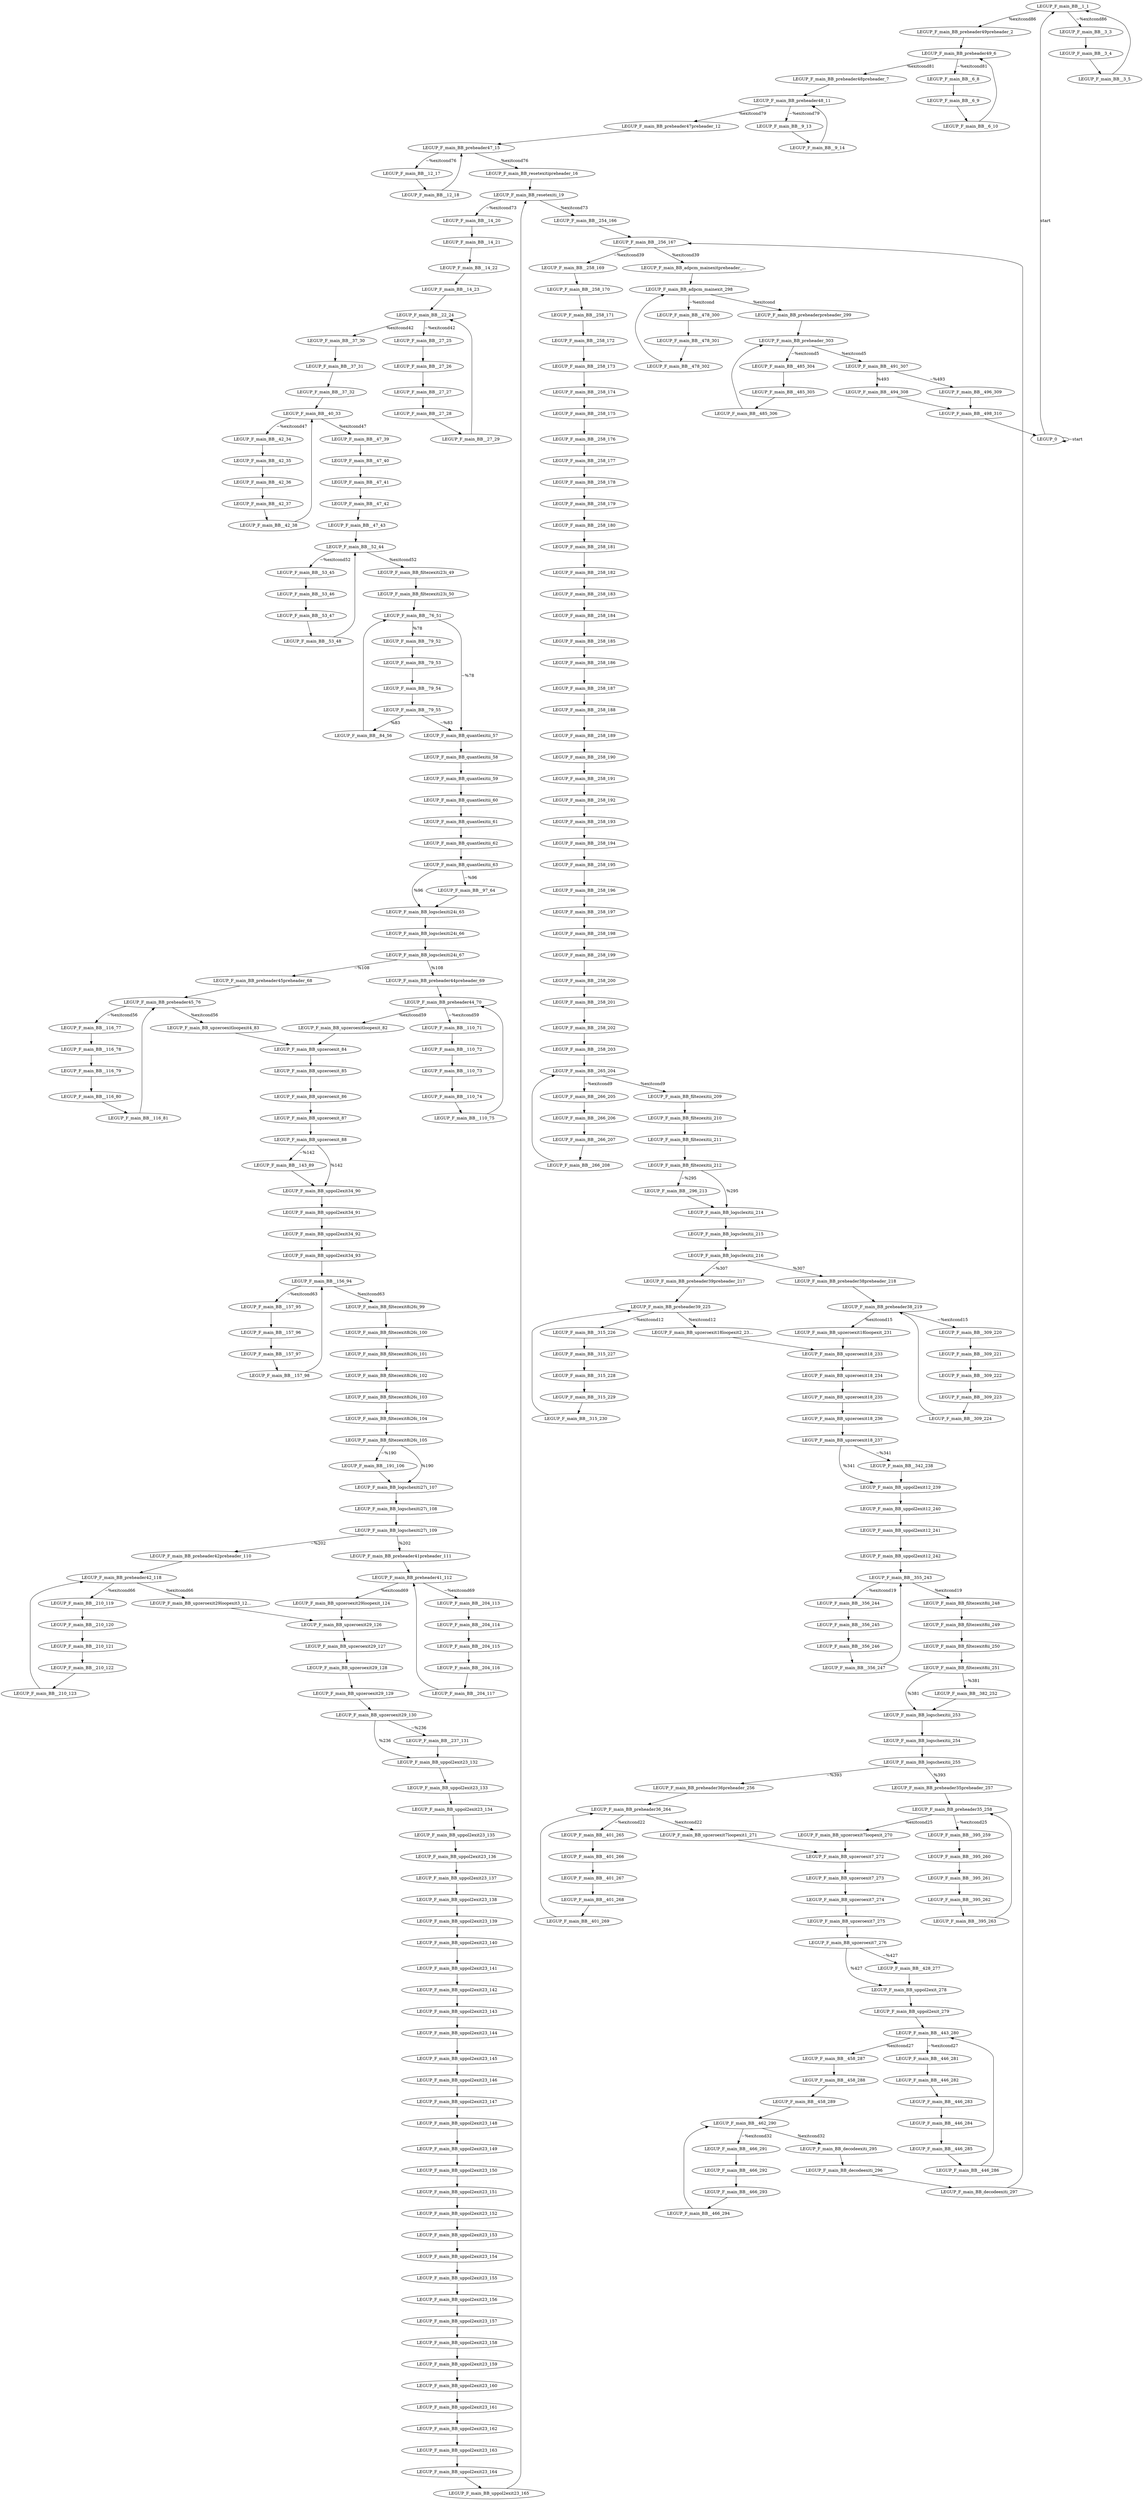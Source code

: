 digraph {
Node0x55e621560830[label="LEGUP_F_main_BB__1_1"];
Node0x55e62161dba0[label="LEGUP_0"];
Node0x55e62161dba0 -> Node0x55e621560830[label="start"];
Node0x55e62161dba0 -> Node0x55e62161dba0[label="~start"];
Node0x55e621560740[label="LEGUP_F_main_BB_preheader49preheader_2"];
Node0x55e621560830 -> Node0x55e621560740[label="%exitcond86"];
Node0x55e62158dad0[label="LEGUP_F_main_BB__3_3"];
Node0x55e621560830 -> Node0x55e62158dad0[label="~%exitcond86"];
Node0x55e621547ae0[label="LEGUP_F_main_BB_preheader49_6"];
Node0x55e621560740 -> Node0x55e621547ae0;
Node0x55e621509700[label="LEGUP_F_main_BB__3_4"];
Node0x55e62158dad0 -> Node0x55e621509700;
Node0x55e6215097f0[label="LEGUP_F_main_BB__3_5"];
Node0x55e621509700 -> Node0x55e6215097f0;
Node0x55e6215097f0 -> Node0x55e621560830;
Node0x55e62153c510[label="LEGUP_F_main_BB_preheader48preheader_7"];
Node0x55e621547ae0 -> Node0x55e62153c510[label="%exitcond81"];
Node0x55e621560a20[label="LEGUP_F_main_BB__6_8"];
Node0x55e621547ae0 -> Node0x55e621560a20[label="~%exitcond81"];
Node0x55e62150cd10[label="LEGUP_F_main_BB_preheader48_11"];
Node0x55e62153c510 -> Node0x55e62150cd10;
Node0x55e621509a40[label="LEGUP_F_main_BB__6_9"];
Node0x55e621560a20 -> Node0x55e621509a40;
Node0x55e621509b30[label="LEGUP_F_main_BB__6_10"];
Node0x55e621509a40 -> Node0x55e621509b30;
Node0x55e621509b30 -> Node0x55e621547ae0;
Node0x55e6215792a0[label="LEGUP_F_main_BB_preheader47preheader_12"];
Node0x55e62150cd10 -> Node0x55e6215792a0[label="%exitcond79"];
Node0x55e6213ebf80[label="LEGUP_F_main_BB__9_13"];
Node0x55e62150cd10 -> Node0x55e6213ebf80[label="~%exitcond79"];
Node0x55e621585010[label="LEGUP_F_main_BB_preheader47_15"];
Node0x55e6215792a0 -> Node0x55e621585010;
Node0x55e621509e20[label="LEGUP_F_main_BB__9_14"];
Node0x55e6213ebf80 -> Node0x55e621509e20;
Node0x55e621509e20 -> Node0x55e62150cd10;
Node0x55e621508670[label="LEGUP_F_main_BB_resetexitipreheader_16"];
Node0x55e621585010 -> Node0x55e621508670[label="%exitcond76"];
Node0x55e6215087e0[label="LEGUP_F_main_BB__12_17"];
Node0x55e621585010 -> Node0x55e6215087e0[label="~%exitcond76"];
Node0x55e621508950[label="LEGUP_F_main_BB_resetexiti_19"];
Node0x55e621508670 -> Node0x55e621508950;
Node0x55e62150a050[label="LEGUP_F_main_BB__12_18"];
Node0x55e6215087e0 -> Node0x55e62150a050;
Node0x55e62150a050 -> Node0x55e621585010;
Node0x55e62153abd0[label="LEGUP_F_main_BB__254_166"];
Node0x55e621508950 -> Node0x55e62153abd0[label="%exitcond73"];
Node0x55e621542e70[label="LEGUP_F_main_BB__14_20"];
Node0x55e621508950 -> Node0x55e621542e70[label="~%exitcond73"];
Node0x55e621579bc0[label="LEGUP_F_main_BB__14_21"];
Node0x55e621542e70 -> Node0x55e621579bc0;
Node0x55e621579cb0[label="LEGUP_F_main_BB__14_22"];
Node0x55e621579bc0 -> Node0x55e621579cb0;
Node0x55e621579da0[label="LEGUP_F_main_BB__14_23"];
Node0x55e621579cb0 -> Node0x55e621579da0;
Node0x55e621542fa0[label="LEGUP_F_main_BB__22_24"];
Node0x55e621579da0 -> Node0x55e621542fa0;
Node0x55e621566a40[label="LEGUP_F_main_BB__37_30"];
Node0x55e621542fa0 -> Node0x55e621566a40[label="%exitcond42"];
Node0x55e621543110[label="LEGUP_F_main_BB__27_25"];
Node0x55e621542fa0 -> Node0x55e621543110[label="~%exitcond42"];
Node0x55e62157a1d0[label="LEGUP_F_main_BB__27_26"];
Node0x55e621543110 -> Node0x55e62157a1d0;
Node0x55e62157a2c0[label="LEGUP_F_main_BB__27_27"];
Node0x55e62157a1d0 -> Node0x55e62157a2c0;
Node0x55e62157a3b0[label="LEGUP_F_main_BB__27_28"];
Node0x55e62157a2c0 -> Node0x55e62157a3b0;
Node0x55e62157a4a0[label="LEGUP_F_main_BB__27_29"];
Node0x55e62157a3b0 -> Node0x55e62157a4a0;
Node0x55e62157a4a0 -> Node0x55e621542fa0;
Node0x55e62157abf0[label="LEGUP_F_main_BB__37_31"];
Node0x55e621566a40 -> Node0x55e62157abf0;
Node0x55e62157ace0[label="LEGUP_F_main_BB__37_32"];
Node0x55e62157abf0 -> Node0x55e62157ace0;
Node0x55e621566bb0[label="LEGUP_F_main_BB__40_33"];
Node0x55e62157ace0 -> Node0x55e621566bb0;
Node0x55e6215256e0[label="LEGUP_F_main_BB__47_39"];
Node0x55e621566bb0 -> Node0x55e6215256e0[label="%exitcond47"];
Node0x55e621566d20[label="LEGUP_F_main_BB__42_34"];
Node0x55e621566bb0 -> Node0x55e621566d20[label="~%exitcond47"];
Node0x55e62157ae90[label="LEGUP_F_main_BB__42_35"];
Node0x55e621566d20 -> Node0x55e62157ae90;
Node0x55e62157af80[label="LEGUP_F_main_BB__42_36"];
Node0x55e62157ae90 -> Node0x55e62157af80;
Node0x55e62157b070[label="LEGUP_F_main_BB__42_37"];
Node0x55e62157af80 -> Node0x55e62157b070;
Node0x55e62157b160[label="LEGUP_F_main_BB__42_38"];
Node0x55e62157b070 -> Node0x55e62157b160;
Node0x55e62157b160 -> Node0x55e621566bb0;
Node0x55e62157b370[label="LEGUP_F_main_BB__47_40"];
Node0x55e6215256e0 -> Node0x55e62157b370;
Node0x55e62150a220[label="LEGUP_F_main_BB__47_41"];
Node0x55e62157b370 -> Node0x55e62150a220;
Node0x55e62150a310[label="LEGUP_F_main_BB__47_42"];
Node0x55e62150a220 -> Node0x55e62150a310;
Node0x55e62150a400[label="LEGUP_F_main_BB__47_43"];
Node0x55e62150a310 -> Node0x55e62150a400;
Node0x55e621525850[label="LEGUP_F_main_BB__52_44"];
Node0x55e62150a400 -> Node0x55e621525850;
Node0x55e621525b30[label="LEGUP_F_main_BB_filtezexiti23i_49"];
Node0x55e621525850 -> Node0x55e621525b30[label="%exitcond52"];
Node0x55e6215259c0[label="LEGUP_F_main_BB__53_45"];
Node0x55e621525850 -> Node0x55e6215259c0[label="~%exitcond52"];
Node0x55e62150a690[label="LEGUP_F_main_BB__53_46"];
Node0x55e6215259c0 -> Node0x55e62150a690;
Node0x55e62150a780[label="LEGUP_F_main_BB__53_47"];
Node0x55e62150a690 -> Node0x55e62150a780;
Node0x55e62150a870[label="LEGUP_F_main_BB__53_48"];
Node0x55e62150a780 -> Node0x55e62150a870;
Node0x55e62150a870 -> Node0x55e621525850;
Node0x55e62150aa80[label="LEGUP_F_main_BB_filtezexiti23i_50"];
Node0x55e621525b30 -> Node0x55e62150aa80;
Node0x55e621525ca0[label="LEGUP_F_main_BB__76_51"];
Node0x55e62150aa80 -> Node0x55e621525ca0;
Node0x55e62153c8d0[label="LEGUP_F_main_BB__79_52"];
Node0x55e621525ca0 -> Node0x55e62153c8d0[label="%78"];
Node0x55e62153cbb0[label="LEGUP_F_main_BB_quantlexitii_57"];
Node0x55e621525ca0 -> Node0x55e62153cbb0[label="~%78"];
Node0x55e62150ae70[label="LEGUP_F_main_BB__79_53"];
Node0x55e62153c8d0 -> Node0x55e62150ae70;
Node0x55e62150af60[label="LEGUP_F_main_BB__79_54"];
Node0x55e62150ae70 -> Node0x55e62150af60;
Node0x55e62150b050[label="LEGUP_F_main_BB__79_55"];
Node0x55e62150af60 -> Node0x55e62150b050;
Node0x55e62153ca40[label="LEGUP_F_main_BB__84_56"];
Node0x55e62150b050 -> Node0x55e62153ca40[label="%83"];
Node0x55e62150b050 -> Node0x55e62153cbb0[label="~%83"];
Node0x55e62153ca40 -> Node0x55e621525ca0;
Node0x55e621582e60[label="LEGUP_F_main_BB_quantlexitii_58"];
Node0x55e62153cbb0 -> Node0x55e621582e60;
Node0x55e621582f50[label="LEGUP_F_main_BB_quantlexitii_59"];
Node0x55e621582e60 -> Node0x55e621582f50;
Node0x55e621583040[label="LEGUP_F_main_BB_quantlexitii_60"];
Node0x55e621582f50 -> Node0x55e621583040;
Node0x55e621583130[label="LEGUP_F_main_BB_quantlexitii_61"];
Node0x55e621583040 -> Node0x55e621583130;
Node0x55e621583220[label="LEGUP_F_main_BB_quantlexitii_62"];
Node0x55e621583130 -> Node0x55e621583220;
Node0x55e621583310[label="LEGUP_F_main_BB_quantlexitii_63"];
Node0x55e621583220 -> Node0x55e621583310;
Node0x55e62153ce90[label="LEGUP_F_main_BB_logsclexiti24i_65"];
Node0x55e621583310 -> Node0x55e62153ce90[label="%96"];
Node0x55e62153cd20[label="LEGUP_F_main_BB__97_64"];
Node0x55e621583310 -> Node0x55e62153cd20[label="~%96"];
Node0x55e62153cd20 -> Node0x55e62153ce90;
Node0x55e621583720[label="LEGUP_F_main_BB_logsclexiti24i_66"];
Node0x55e62153ce90 -> Node0x55e621583720;
Node0x55e621583810[label="LEGUP_F_main_BB_logsclexiti24i_67"];
Node0x55e621583720 -> Node0x55e621583810;
Node0x55e62153d170[label="LEGUP_F_main_BB_preheader44preheader_69"];
Node0x55e621583810 -> Node0x55e62153d170[label="%108"];
Node0x55e62153d000[label="LEGUP_F_main_BB_preheader45preheader_68"];
Node0x55e621583810 -> Node0x55e62153d000[label="~%108"];
Node0x55e6214f3970[label="LEGUP_F_main_BB_preheader45_76"];
Node0x55e62153d000 -> Node0x55e6214f3970;
Node0x55e62153d2e0[label="LEGUP_F_main_BB_preheader44_70"];
Node0x55e62153d170 -> Node0x55e62153d2e0;
Node0x55e6214f3c50[label="LEGUP_F_main_BB_upzeroexitloopexit_82"];
Node0x55e62153d2e0 -> Node0x55e6214f3c50[label="%exitcond59"];
Node0x55e62153d450[label="LEGUP_F_main_BB__110_71"];
Node0x55e62153d2e0 -> Node0x55e62153d450[label="~%exitcond59"];
Node0x55e621597670[label="LEGUP_F_main_BB__110_72"];
Node0x55e62153d450 -> Node0x55e621597670;
Node0x55e621597760[label="LEGUP_F_main_BB__110_73"];
Node0x55e621597670 -> Node0x55e621597760;
Node0x55e621583a00[label="LEGUP_F_main_BB__110_74"];
Node0x55e621597760 -> Node0x55e621583a00;
Node0x55e621583af0[label="LEGUP_F_main_BB__110_75"];
Node0x55e621583a00 -> Node0x55e621583af0;
Node0x55e621583af0 -> Node0x55e62153d2e0;
Node0x55e6214f3dc0[label="LEGUP_F_main_BB_upzeroexitloopexit4_83"];
Node0x55e6214f3970 -> Node0x55e6214f3dc0[label="%exitcond56"];
Node0x55e6214f3ae0[label="LEGUP_F_main_BB__116_77"];
Node0x55e6214f3970 -> Node0x55e6214f3ae0[label="~%exitcond56"];
Node0x55e621583de0[label="LEGUP_F_main_BB__116_78"];
Node0x55e6214f3ae0 -> Node0x55e621583de0;
Node0x55e621583ed0[label="LEGUP_F_main_BB__116_79"];
Node0x55e621583de0 -> Node0x55e621583ed0;
Node0x55e621583fc0[label="LEGUP_F_main_BB__116_80"];
Node0x55e621583ed0 -> Node0x55e621583fc0;
Node0x55e6215840b0[label="LEGUP_F_main_BB__116_81"];
Node0x55e621583fc0 -> Node0x55e6215840b0;
Node0x55e6215840b0 -> Node0x55e6214f3970;
Node0x55e6214f3f30[label="LEGUP_F_main_BB_upzeroexit_84"];
Node0x55e6214f3c50 -> Node0x55e6214f3f30;
Node0x55e6214f3dc0 -> Node0x55e6214f3f30;
Node0x55e6215843a0[label="LEGUP_F_main_BB_upzeroexit_85"];
Node0x55e6214f3f30 -> Node0x55e6215843a0;
Node0x55e621584490[label="LEGUP_F_main_BB_upzeroexit_86"];
Node0x55e6215843a0 -> Node0x55e621584490;
Node0x55e621584580[label="LEGUP_F_main_BB_upzeroexit_87"];
Node0x55e621584490 -> Node0x55e621584580;
Node0x55e621584670[label="LEGUP_F_main_BB_upzeroexit_88"];
Node0x55e621584580 -> Node0x55e621584670;
Node0x55e6214f4210[label="LEGUP_F_main_BB_uppol2exit34_90"];
Node0x55e621584670 -> Node0x55e6214f4210[label="%142"];
Node0x55e6214f40a0[label="LEGUP_F_main_BB__143_89"];
Node0x55e621584670 -> Node0x55e6214f40a0[label="~%142"];
Node0x55e6214f40a0 -> Node0x55e6214f4210;
Node0x55e62161b660[label="LEGUP_F_main_BB_uppol2exit34_91"];
Node0x55e6214f4210 -> Node0x55e62161b660;
Node0x55e62161b750[label="LEGUP_F_main_BB_uppol2exit34_92"];
Node0x55e62161b660 -> Node0x55e62161b750;
Node0x55e62161b840[label="LEGUP_F_main_BB_uppol2exit34_93"];
Node0x55e62161b750 -> Node0x55e62161b840;
Node0x55e6214f4380[label="LEGUP_F_main_BB__156_94"];
Node0x55e62161b840 -> Node0x55e6214f4380;
Node0x55e62150d530[label="LEGUP_F_main_BB_filtezexit8i26i_99"];
Node0x55e6214f4380 -> Node0x55e62150d530[label="%exitcond63"];
Node0x55e6214f44f0[label="LEGUP_F_main_BB__157_95"];
Node0x55e6214f4380 -> Node0x55e6214f44f0[label="~%exitcond63"];
Node0x55e62161bb70[label="LEGUP_F_main_BB__157_96"];
Node0x55e6214f44f0 -> Node0x55e62161bb70;
Node0x55e62161bc60[label="LEGUP_F_main_BB__157_97"];
Node0x55e62161bb70 -> Node0x55e62161bc60;
Node0x55e62161bd50[label="LEGUP_F_main_BB__157_98"];
Node0x55e62161bc60 -> Node0x55e62161bd50;
Node0x55e62161bd50 -> Node0x55e6214f4380;
Node0x55e62161bf60[label="LEGUP_F_main_BB_filtezexit8i26i_100"];
Node0x55e62150d530 -> Node0x55e62161bf60;
Node0x55e62161c050[label="LEGUP_F_main_BB_filtezexit8i26i_101"];
Node0x55e62161bf60 -> Node0x55e62161c050;
Node0x55e62161c140[label="LEGUP_F_main_BB_filtezexit8i26i_102"];
Node0x55e62161c050 -> Node0x55e62161c140;
Node0x55e62161c230[label="LEGUP_F_main_BB_filtezexit8i26i_103"];
Node0x55e62161c140 -> Node0x55e62161c230;
Node0x55e62161c320[label="LEGUP_F_main_BB_filtezexit8i26i_104"];
Node0x55e62161c230 -> Node0x55e62161c320;
Node0x55e62161c410[label="LEGUP_F_main_BB_filtezexit8i26i_105"];
Node0x55e62161c320 -> Node0x55e62161c410;
Node0x55e62150d810[label="LEGUP_F_main_BB_logschexiti27i_107"];
Node0x55e62161c410 -> Node0x55e62150d810[label="%190"];
Node0x55e62150d6a0[label="LEGUP_F_main_BB__191_106"];
Node0x55e62161c410 -> Node0x55e62150d6a0[label="~%190"];
Node0x55e62150d6a0 -> Node0x55e62150d810;
Node0x55e621619180[label="LEGUP_F_main_BB_logschexiti27i_108"];
Node0x55e62150d810 -> Node0x55e621619180;
Node0x55e621619270[label="LEGUP_F_main_BB_logschexiti27i_109"];
Node0x55e621619180 -> Node0x55e621619270;
Node0x55e62150daf0[label="LEGUP_F_main_BB_preheader41preheader_111"];
Node0x55e621619270 -> Node0x55e62150daf0[label="%202"];
Node0x55e62150d980[label="LEGUP_F_main_BB_preheader42preheader_110"];
Node0x55e621619270 -> Node0x55e62150d980[label="~%202"];
Node0x55e62150df40[label="LEGUP_F_main_BB_preheader42_118"];
Node0x55e62150d980 -> Node0x55e62150df40;
Node0x55e62150dc60[label="LEGUP_F_main_BB_preheader41_112"];
Node0x55e62150daf0 -> Node0x55e62150dc60;
Node0x55e62150e220[label="LEGUP_F_main_BB_upzeroexit29loopexit_124"];
Node0x55e62150dc60 -> Node0x55e62150e220[label="%exitcond69"];
Node0x55e62150ddd0[label="LEGUP_F_main_BB__204_113"];
Node0x55e62150dc60 -> Node0x55e62150ddd0[label="~%exitcond69"];
Node0x55e6216195e0[label="LEGUP_F_main_BB__204_114"];
Node0x55e62150ddd0 -> Node0x55e6216195e0;
Node0x55e6216196d0[label="LEGUP_F_main_BB__204_115"];
Node0x55e6216195e0 -> Node0x55e6216196d0;
Node0x55e6216197c0[label="LEGUP_F_main_BB__204_116"];
Node0x55e6216196d0 -> Node0x55e6216197c0;
Node0x55e6216198b0[label="LEGUP_F_main_BB__204_117"];
Node0x55e6216197c0 -> Node0x55e6216198b0;
Node0x55e6216198b0 -> Node0x55e62150dc60;
Node0x55e62150e390[label="LEGUP_F_main_BB_upzeroexit29loopexit3_12..."];
Node0x55e62150df40 -> Node0x55e62150e390[label="%exitcond66"];
Node0x55e62150e0b0[label="LEGUP_F_main_BB__210_119"];
Node0x55e62150df40 -> Node0x55e62150e0b0[label="~%exitcond66"];
Node0x55e621619b20[label="LEGUP_F_main_BB__210_120"];
Node0x55e62150e0b0 -> Node0x55e621619b20;
Node0x55e621619c10[label="LEGUP_F_main_BB__210_121"];
Node0x55e621619b20 -> Node0x55e621619c10;
Node0x55e621619d00[label="LEGUP_F_main_BB__210_122"];
Node0x55e621619c10 -> Node0x55e621619d00;
Node0x55e621619df0[label="LEGUP_F_main_BB__210_123"];
Node0x55e621619d00 -> Node0x55e621619df0;
Node0x55e621619df0 -> Node0x55e62150df40;
Node0x55e62153a7c0[label="LEGUP_F_main_BB_upzeroexit29_126"];
Node0x55e62150e220 -> Node0x55e62153a7c0;
Node0x55e62150e390 -> Node0x55e62153a7c0;
Node0x55e62161a0e0[label="LEGUP_F_main_BB_upzeroexit29_127"];
Node0x55e62153a7c0 -> Node0x55e62161a0e0;
Node0x55e62161a1d0[label="LEGUP_F_main_BB_upzeroexit29_128"];
Node0x55e62161a0e0 -> Node0x55e62161a1d0;
Node0x55e62161a2c0[label="LEGUP_F_main_BB_upzeroexit29_129"];
Node0x55e62161a1d0 -> Node0x55e62161a2c0;
Node0x55e62161a3b0[label="LEGUP_F_main_BB_upzeroexit29_130"];
Node0x55e62161a2c0 -> Node0x55e62161a3b0;
Node0x55e62153aa60[label="LEGUP_F_main_BB_uppol2exit23_132"];
Node0x55e62161a3b0 -> Node0x55e62153aa60[label="%236"];
Node0x55e62153a8f0[label="LEGUP_F_main_BB__237_131"];
Node0x55e62161a3b0 -> Node0x55e62153a8f0[label="~%236"];
Node0x55e62153a8f0 -> Node0x55e62153aa60;
Node0x55e621515f30[label="LEGUP_F_main_BB_uppol2exit23_133"];
Node0x55e62153aa60 -> Node0x55e621515f30;
Node0x55e62162a120[label="LEGUP_F_main_BB_uppol2exit23_134"];
Node0x55e621515f30 -> Node0x55e62162a120;
Node0x55e62162a210[label="LEGUP_F_main_BB_uppol2exit23_135"];
Node0x55e62162a120 -> Node0x55e62162a210;
Node0x55e62162a300[label="LEGUP_F_main_BB_uppol2exit23_136"];
Node0x55e62162a210 -> Node0x55e62162a300;
Node0x55e62162a3f0[label="LEGUP_F_main_BB_uppol2exit23_137"];
Node0x55e62162a300 -> Node0x55e62162a3f0;
Node0x55e621594f80[label="LEGUP_F_main_BB_uppol2exit23_138"];
Node0x55e62162a3f0 -> Node0x55e621594f80;
Node0x55e621595070[label="LEGUP_F_main_BB_uppol2exit23_139"];
Node0x55e621594f80 -> Node0x55e621595070;
Node0x55e621595160[label="LEGUP_F_main_BB_uppol2exit23_140"];
Node0x55e621595070 -> Node0x55e621595160;
Node0x55e621595250[label="LEGUP_F_main_BB_uppol2exit23_141"];
Node0x55e621595160 -> Node0x55e621595250;
Node0x55e621595340[label="LEGUP_F_main_BB_uppol2exit23_142"];
Node0x55e621595250 -> Node0x55e621595340;
Node0x55e621595430[label="LEGUP_F_main_BB_uppol2exit23_143"];
Node0x55e621595340 -> Node0x55e621595430;
Node0x55e621595520[label="LEGUP_F_main_BB_uppol2exit23_144"];
Node0x55e621595430 -> Node0x55e621595520;
Node0x55e621595610[label="LEGUP_F_main_BB_uppol2exit23_145"];
Node0x55e621595520 -> Node0x55e621595610;
Node0x55e621595700[label="LEGUP_F_main_BB_uppol2exit23_146"];
Node0x55e621595610 -> Node0x55e621595700;
Node0x55e6215957f0[label="LEGUP_F_main_BB_uppol2exit23_147"];
Node0x55e621595700 -> Node0x55e6215957f0;
Node0x55e6215958e0[label="LEGUP_F_main_BB_uppol2exit23_148"];
Node0x55e6215957f0 -> Node0x55e6215958e0;
Node0x55e6215959d0[label="LEGUP_F_main_BB_uppol2exit23_149"];
Node0x55e6215958e0 -> Node0x55e6215959d0;
Node0x55e621595ac0[label="LEGUP_F_main_BB_uppol2exit23_150"];
Node0x55e6215959d0 -> Node0x55e621595ac0;
Node0x55e621595bb0[label="LEGUP_F_main_BB_uppol2exit23_151"];
Node0x55e621595ac0 -> Node0x55e621595bb0;
Node0x55e621595ca0[label="LEGUP_F_main_BB_uppol2exit23_152"];
Node0x55e621595bb0 -> Node0x55e621595ca0;
Node0x55e621595d90[label="LEGUP_F_main_BB_uppol2exit23_153"];
Node0x55e621595ca0 -> Node0x55e621595d90;
Node0x55e621595e80[label="LEGUP_F_main_BB_uppol2exit23_154"];
Node0x55e621595d90 -> Node0x55e621595e80;
Node0x55e621595f70[label="LEGUP_F_main_BB_uppol2exit23_155"];
Node0x55e621595e80 -> Node0x55e621595f70;
Node0x55e621596060[label="LEGUP_F_main_BB_uppol2exit23_156"];
Node0x55e621595f70 -> Node0x55e621596060;
Node0x55e621596150[label="LEGUP_F_main_BB_uppol2exit23_157"];
Node0x55e621596060 -> Node0x55e621596150;
Node0x55e621596240[label="LEGUP_F_main_BB_uppol2exit23_158"];
Node0x55e621596150 -> Node0x55e621596240;
Node0x55e621596330[label="LEGUP_F_main_BB_uppol2exit23_159"];
Node0x55e621596240 -> Node0x55e621596330;
Node0x55e621596420[label="LEGUP_F_main_BB_uppol2exit23_160"];
Node0x55e621596330 -> Node0x55e621596420;
Node0x55e621596510[label="LEGUP_F_main_BB_uppol2exit23_161"];
Node0x55e621596420 -> Node0x55e621596510;
Node0x55e621596600[label="LEGUP_F_main_BB_uppol2exit23_162"];
Node0x55e621596510 -> Node0x55e621596600;
Node0x55e6215966f0[label="LEGUP_F_main_BB_uppol2exit23_163"];
Node0x55e621596600 -> Node0x55e6215966f0;
Node0x55e6215967e0[label="LEGUP_F_main_BB_uppol2exit23_164"];
Node0x55e6215966f0 -> Node0x55e6215967e0;
Node0x55e6215968d0[label="LEGUP_F_main_BB_uppol2exit23_165"];
Node0x55e6215967e0 -> Node0x55e6215968d0;
Node0x55e6215968d0 -> Node0x55e621508950;
Node0x55e62153ad40[label="LEGUP_F_main_BB__256_167"];
Node0x55e62153abd0 -> Node0x55e62153ad40;
Node0x55e62153aeb0[label="LEGUP_F_main_BB_adpcm_mainexitpreheader_..."];
Node0x55e62153ad40 -> Node0x55e62153aeb0[label="%exitcond39"];
Node0x55e62153b020[label="LEGUP_F_main_BB__258_169"];
Node0x55e62153ad40 -> Node0x55e62153b020[label="~%exitcond39"];
Node0x55e6215588a0[label="LEGUP_F_main_BB_adpcm_mainexit_298"];
Node0x55e62153aeb0 -> Node0x55e6215588a0;
Node0x55e62152ffb0[label="LEGUP_F_main_BB__258_170"];
Node0x55e62153b020 -> Node0x55e62152ffb0;
Node0x55e6215300a0[label="LEGUP_F_main_BB__258_171"];
Node0x55e62152ffb0 -> Node0x55e6215300a0;
Node0x55e621530190[label="LEGUP_F_main_BB__258_172"];
Node0x55e6215300a0 -> Node0x55e621530190;
Node0x55e621530280[label="LEGUP_F_main_BB__258_173"];
Node0x55e621530190 -> Node0x55e621530280;
Node0x55e621530370[label="LEGUP_F_main_BB__258_174"];
Node0x55e621530280 -> Node0x55e621530370;
Node0x55e621530460[label="LEGUP_F_main_BB__258_175"];
Node0x55e621530370 -> Node0x55e621530460;
Node0x55e621530550[label="LEGUP_F_main_BB__258_176"];
Node0x55e621530460 -> Node0x55e621530550;
Node0x55e621530640[label="LEGUP_F_main_BB__258_177"];
Node0x55e621530550 -> Node0x55e621530640;
Node0x55e621530730[label="LEGUP_F_main_BB__258_178"];
Node0x55e621530640 -> Node0x55e621530730;
Node0x55e621530820[label="LEGUP_F_main_BB__258_179"];
Node0x55e621530730 -> Node0x55e621530820;
Node0x55e621530910[label="LEGUP_F_main_BB__258_180"];
Node0x55e621530820 -> Node0x55e621530910;
Node0x55e621530a00[label="LEGUP_F_main_BB__258_181"];
Node0x55e621530910 -> Node0x55e621530a00;
Node0x55e621530af0[label="LEGUP_F_main_BB__258_182"];
Node0x55e621530a00 -> Node0x55e621530af0;
Node0x55e621530be0[label="LEGUP_F_main_BB__258_183"];
Node0x55e621530af0 -> Node0x55e621530be0;
Node0x55e621530cd0[label="LEGUP_F_main_BB__258_184"];
Node0x55e621530be0 -> Node0x55e621530cd0;
Node0x55e621530dc0[label="LEGUP_F_main_BB__258_185"];
Node0x55e621530cd0 -> Node0x55e621530dc0;
Node0x55e621530eb0[label="LEGUP_F_main_BB__258_186"];
Node0x55e621530dc0 -> Node0x55e621530eb0;
Node0x55e621530fa0[label="LEGUP_F_main_BB__258_187"];
Node0x55e621530eb0 -> Node0x55e621530fa0;
Node0x55e621531090[label="LEGUP_F_main_BB__258_188"];
Node0x55e621530fa0 -> Node0x55e621531090;
Node0x55e621531180[label="LEGUP_F_main_BB__258_189"];
Node0x55e621531090 -> Node0x55e621531180;
Node0x55e621531270[label="LEGUP_F_main_BB__258_190"];
Node0x55e621531180 -> Node0x55e621531270;
Node0x55e621531360[label="LEGUP_F_main_BB__258_191"];
Node0x55e621531270 -> Node0x55e621531360;
Node0x55e621531450[label="LEGUP_F_main_BB__258_192"];
Node0x55e621531360 -> Node0x55e621531450;
Node0x55e621531540[label="LEGUP_F_main_BB__258_193"];
Node0x55e621531450 -> Node0x55e621531540;
Node0x55e621531630[label="LEGUP_F_main_BB__258_194"];
Node0x55e621531540 -> Node0x55e621531630;
Node0x55e621531720[label="LEGUP_F_main_BB__258_195"];
Node0x55e621531630 -> Node0x55e621531720;
Node0x55e621531810[label="LEGUP_F_main_BB__258_196"];
Node0x55e621531720 -> Node0x55e621531810;
Node0x55e621531900[label="LEGUP_F_main_BB__258_197"];
Node0x55e621531810 -> Node0x55e621531900;
Node0x55e6215319f0[label="LEGUP_F_main_BB__258_198"];
Node0x55e621531900 -> Node0x55e6215319f0;
Node0x55e621531ae0[label="LEGUP_F_main_BB__258_199"];
Node0x55e6215319f0 -> Node0x55e621531ae0;
Node0x55e621531bd0[label="LEGUP_F_main_BB__258_200"];
Node0x55e621531ae0 -> Node0x55e621531bd0;
Node0x55e621531cc0[label="LEGUP_F_main_BB__258_201"];
Node0x55e621531bd0 -> Node0x55e621531cc0;
Node0x55e6215b2460[label="LEGUP_F_main_BB__258_202"];
Node0x55e621531cc0 -> Node0x55e6215b2460;
Node0x55e6215b2550[label="LEGUP_F_main_BB__258_203"];
Node0x55e6215b2460 -> Node0x55e6215b2550;
Node0x55e62153b190[label="LEGUP_F_main_BB__265_204"];
Node0x55e6215b2550 -> Node0x55e62153b190;
Node0x55e62153b470[label="LEGUP_F_main_BB_filtezexitii_209"];
Node0x55e62153b190 -> Node0x55e62153b470[label="%exitcond9"];
Node0x55e62153b300[label="LEGUP_F_main_BB__266_205"];
Node0x55e62153b190 -> Node0x55e62153b300[label="~%exitcond9"];
Node0x55e6215b28a0[label="LEGUP_F_main_BB__266_206"];
Node0x55e62153b300 -> Node0x55e6215b28a0;
Node0x55e6215b2990[label="LEGUP_F_main_BB__266_207"];
Node0x55e6215b28a0 -> Node0x55e6215b2990;
Node0x55e6215b2a80[label="LEGUP_F_main_BB__266_208"];
Node0x55e6215b2990 -> Node0x55e6215b2a80;
Node0x55e6215b2a80 -> Node0x55e62153b190;
Node0x55e6215b2c90[label="LEGUP_F_main_BB_filtezexitii_210"];
Node0x55e62153b470 -> Node0x55e6215b2c90;
Node0x55e6215b2d80[label="LEGUP_F_main_BB_filtezexitii_211"];
Node0x55e6215b2c90 -> Node0x55e6215b2d80;
Node0x55e6215b2e70[label="LEGUP_F_main_BB_filtezexitii_212"];
Node0x55e6215b2d80 -> Node0x55e6215b2e70;
Node0x55e62153b750[label="LEGUP_F_main_BB_logsclexitii_214"];
Node0x55e6215b2e70 -> Node0x55e62153b750[label="%295"];
Node0x55e62153b5e0[label="LEGUP_F_main_BB__296_213"];
Node0x55e6215b2e70 -> Node0x55e62153b5e0[label="~%295"];
Node0x55e62153b5e0 -> Node0x55e62153b750;
Node0x55e6215b3360[label="LEGUP_F_main_BB_logsclexitii_215"];
Node0x55e62153b750 -> Node0x55e6215b3360;
Node0x55e6215b3450[label="LEGUP_F_main_BB_logsclexitii_216"];
Node0x55e6215b3360 -> Node0x55e6215b3450;
Node0x55e62153ba30[label="LEGUP_F_main_BB_preheader38preheader_218"];
Node0x55e6215b3450 -> Node0x55e62153ba30[label="%307"];
Node0x55e62153b8c0[label="LEGUP_F_main_BB_preheader39preheader_217"];
Node0x55e6215b3450 -> Node0x55e62153b8c0[label="~%307"];
Node0x55e6214f8830[label="LEGUP_F_main_BB_preheader39_225"];
Node0x55e62153b8c0 -> Node0x55e6214f8830;
Node0x55e62153bba0[label="LEGUP_F_main_BB_preheader38_219"];
Node0x55e62153ba30 -> Node0x55e62153bba0;
Node0x55e6214f8b10[label="LEGUP_F_main_BB_upzeroexit18loopexit_231"];
Node0x55e62153bba0 -> Node0x55e6214f8b10[label="%exitcond15"];
Node0x55e62153bd10[label="LEGUP_F_main_BB__309_220"];
Node0x55e62153bba0 -> Node0x55e62153bd10[label="~%exitcond15"];
Node0x55e6215b37c0[label="LEGUP_F_main_BB__309_221"];
Node0x55e62153bd10 -> Node0x55e6215b37c0;
Node0x55e6215b38b0[label="LEGUP_F_main_BB__309_222"];
Node0x55e6215b37c0 -> Node0x55e6215b38b0;
Node0x55e6215b39a0[label="LEGUP_F_main_BB__309_223"];
Node0x55e6215b38b0 -> Node0x55e6215b39a0;
Node0x55e6215b3a90[label="LEGUP_F_main_BB__309_224"];
Node0x55e6215b39a0 -> Node0x55e6215b3a90;
Node0x55e6215b3a90 -> Node0x55e62153bba0;
Node0x55e6214f8c80[label="LEGUP_F_main_BB_upzeroexit18loopexit2_23..."];
Node0x55e6214f8830 -> Node0x55e6214f8c80[label="%exitcond12"];
Node0x55e6214f89a0[label="LEGUP_F_main_BB__315_226"];
Node0x55e6214f8830 -> Node0x55e6214f89a0[label="~%exitcond12"];
Node0x55e6215b3d00[label="LEGUP_F_main_BB__315_227"];
Node0x55e6214f89a0 -> Node0x55e6215b3d00;
Node0x55e6215b3df0[label="LEGUP_F_main_BB__315_228"];
Node0x55e6215b3d00 -> Node0x55e6215b3df0;
Node0x55e6215b3ee0[label="LEGUP_F_main_BB__315_229"];
Node0x55e6215b3df0 -> Node0x55e6215b3ee0;
Node0x55e6215b3fd0[label="LEGUP_F_main_BB__315_230"];
Node0x55e6215b3ee0 -> Node0x55e6215b3fd0;
Node0x55e6215b3fd0 -> Node0x55e6214f8830;
Node0x55e6214f8df0[label="LEGUP_F_main_BB_upzeroexit18_233"];
Node0x55e6214f8b10 -> Node0x55e6214f8df0;
Node0x55e6214f8c80 -> Node0x55e6214f8df0;
Node0x55e6215b42c0[label="LEGUP_F_main_BB_upzeroexit18_234"];
Node0x55e6214f8df0 -> Node0x55e6215b42c0;
Node0x55e6215b43b0[label="LEGUP_F_main_BB_upzeroexit18_235"];
Node0x55e6215b42c0 -> Node0x55e6215b43b0;
Node0x55e6215b44a0[label="LEGUP_F_main_BB_upzeroexit18_236"];
Node0x55e6215b43b0 -> Node0x55e6215b44a0;
Node0x55e6215b4590[label="LEGUP_F_main_BB_upzeroexit18_237"];
Node0x55e6215b44a0 -> Node0x55e6215b4590;
Node0x55e6214f90d0[label="LEGUP_F_main_BB_uppol2exit12_239"];
Node0x55e6215b4590 -> Node0x55e6214f90d0[label="%341"];
Node0x55e6214f8f60[label="LEGUP_F_main_BB__342_238"];
Node0x55e6215b4590 -> Node0x55e6214f8f60[label="~%341"];
Node0x55e6214f8f60 -> Node0x55e6214f90d0;
Node0x55e6215b4a40[label="LEGUP_F_main_BB_uppol2exit12_240"];
Node0x55e6214f90d0 -> Node0x55e6215b4a40;
Node0x55e6215b4b30[label="LEGUP_F_main_BB_uppol2exit12_241"];
Node0x55e6215b4a40 -> Node0x55e6215b4b30;
Node0x55e6215b4c20[label="LEGUP_F_main_BB_uppol2exit12_242"];
Node0x55e6215b4b30 -> Node0x55e6215b4c20;
Node0x55e6214f9240[label="LEGUP_F_main_BB__355_243"];
Node0x55e6215b4c20 -> Node0x55e6214f9240;
Node0x55e6214f9520[label="LEGUP_F_main_BB_filtezexit8ii_248"];
Node0x55e6214f9240 -> Node0x55e6214f9520[label="%exitcond19"];
Node0x55e6214f93b0[label="LEGUP_F_main_BB__356_244"];
Node0x55e6214f9240 -> Node0x55e6214f93b0[label="~%exitcond19"];
Node0x55e62150e9f0[label="LEGUP_F_main_BB__356_245"];
Node0x55e6214f93b0 -> Node0x55e62150e9f0;
Node0x55e62150eae0[label="LEGUP_F_main_BB__356_246"];
Node0x55e62150e9f0 -> Node0x55e62150eae0;
Node0x55e62150ebd0[label="LEGUP_F_main_BB__356_247"];
Node0x55e62150eae0 -> Node0x55e62150ebd0;
Node0x55e62150ebd0 -> Node0x55e6214f9240;
Node0x55e62150ede0[label="LEGUP_F_main_BB_filtezexit8ii_249"];
Node0x55e6214f9520 -> Node0x55e62150ede0;
Node0x55e62150eed0[label="LEGUP_F_main_BB_filtezexit8ii_250"];
Node0x55e62150ede0 -> Node0x55e62150eed0;
Node0x55e62150efc0[label="LEGUP_F_main_BB_filtezexit8ii_251"];
Node0x55e62150eed0 -> Node0x55e62150efc0;
Node0x55e6214f9800[label="LEGUP_F_main_BB_logschexitii_253"];
Node0x55e62150efc0 -> Node0x55e6214f9800[label="%381"];
Node0x55e6214f9690[label="LEGUP_F_main_BB__382_252"];
Node0x55e62150efc0 -> Node0x55e6214f9690[label="~%381"];
Node0x55e6214f9690 -> Node0x55e6214f9800;
Node0x55e62150f470[label="LEGUP_F_main_BB_logschexitii_254"];
Node0x55e6214f9800 -> Node0x55e62150f470;
Node0x55e62150f560[label="LEGUP_F_main_BB_logschexitii_255"];
Node0x55e62150f470 -> Node0x55e62150f560;
Node0x55e6214f9ae0[label="LEGUP_F_main_BB_preheader35preheader_257"];
Node0x55e62150f560 -> Node0x55e6214f9ae0[label="%393"];
Node0x55e6214f9970[label="LEGUP_F_main_BB_preheader36preheader_256"];
Node0x55e62150f560 -> Node0x55e6214f9970[label="~%393"];
Node0x55e6214f9f30[label="LEGUP_F_main_BB_preheader36_264"];
Node0x55e6214f9970 -> Node0x55e6214f9f30;
Node0x55e6214f9c50[label="LEGUP_F_main_BB_preheader35_258"];
Node0x55e6214f9ae0 -> Node0x55e6214f9c50;
Node0x55e6214fa210[label="LEGUP_F_main_BB_upzeroexit7loopexit_270"];
Node0x55e6214f9c50 -> Node0x55e6214fa210[label="%exitcond25"];
Node0x55e6214f9dc0[label="LEGUP_F_main_BB__395_259"];
Node0x55e6214f9c50 -> Node0x55e6214f9dc0[label="~%exitcond25"];
Node0x55e62150f8d0[label="LEGUP_F_main_BB__395_260"];
Node0x55e6214f9dc0 -> Node0x55e62150f8d0;
Node0x55e62150f9c0[label="LEGUP_F_main_BB__395_261"];
Node0x55e62150f8d0 -> Node0x55e62150f9c0;
Node0x55e62150fab0[label="LEGUP_F_main_BB__395_262"];
Node0x55e62150f9c0 -> Node0x55e62150fab0;
Node0x55e62150fba0[label="LEGUP_F_main_BB__395_263"];
Node0x55e62150fab0 -> Node0x55e62150fba0;
Node0x55e62150fba0 -> Node0x55e6214f9c50;
Node0x55e621557a40[label="LEGUP_F_main_BB_upzeroexit7loopexit1_271"];
Node0x55e6214f9f30 -> Node0x55e621557a40[label="%exitcond22"];
Node0x55e6214fa0a0[label="LEGUP_F_main_BB__401_265"];
Node0x55e6214f9f30 -> Node0x55e6214fa0a0[label="~%exitcond22"];
Node0x55e62150fe10[label="LEGUP_F_main_BB__401_266"];
Node0x55e6214fa0a0 -> Node0x55e62150fe10;
Node0x55e62150ff00[label="LEGUP_F_main_BB__401_267"];
Node0x55e62150fe10 -> Node0x55e62150ff00;
Node0x55e62150fff0[label="LEGUP_F_main_BB__401_268"];
Node0x55e62150ff00 -> Node0x55e62150fff0;
Node0x55e6215100e0[label="LEGUP_F_main_BB__401_269"];
Node0x55e62150fff0 -> Node0x55e6215100e0;
Node0x55e6215100e0 -> Node0x55e6214f9f30;
Node0x55e621557bb0[label="LEGUP_F_main_BB_upzeroexit7_272"];
Node0x55e6214fa210 -> Node0x55e621557bb0;
Node0x55e621557a40 -> Node0x55e621557bb0;
Node0x55e6215103d0[label="LEGUP_F_main_BB_upzeroexit7_273"];
Node0x55e621557bb0 -> Node0x55e6215103d0;
Node0x55e6215104c0[label="LEGUP_F_main_BB_upzeroexit7_274"];
Node0x55e6215103d0 -> Node0x55e6215104c0;
Node0x55e6215105b0[label="LEGUP_F_main_BB_upzeroexit7_275"];
Node0x55e6215104c0 -> Node0x55e6215105b0;
Node0x55e6215106a0[label="LEGUP_F_main_BB_upzeroexit7_276"];
Node0x55e6215105b0 -> Node0x55e6215106a0;
Node0x55e621557e90[label="LEGUP_F_main_BB_uppol2exit_278"];
Node0x55e6215106a0 -> Node0x55e621557e90[label="%427"];
Node0x55e621557d20[label="LEGUP_F_main_BB__428_277"];
Node0x55e6215106a0 -> Node0x55e621557d20[label="~%427"];
Node0x55e621557d20 -> Node0x55e621557e90;
Node0x55e621510b50[label="LEGUP_F_main_BB_uppol2exit_279"];
Node0x55e621557e90 -> Node0x55e621510b50;
Node0x55e621558000[label="LEGUP_F_main_BB__443_280"];
Node0x55e621510b50 -> Node0x55e621558000;
Node0x55e6215582e0[label="LEGUP_F_main_BB__458_287"];
Node0x55e621558000 -> Node0x55e6215582e0[label="%exitcond27"];
Node0x55e621558170[label="LEGUP_F_main_BB__446_281"];
Node0x55e621558000 -> Node0x55e621558170[label="~%exitcond27"];
Node0x55e621510ee0[label="LEGUP_F_main_BB__446_282"];
Node0x55e621558170 -> Node0x55e621510ee0;
Node0x55e621510fd0[label="LEGUP_F_main_BB__446_283"];
Node0x55e621510ee0 -> Node0x55e621510fd0;
Node0x55e6215110c0[label="LEGUP_F_main_BB__446_284"];
Node0x55e621510fd0 -> Node0x55e6215110c0;
Node0x55e621615ff0[label="LEGUP_F_main_BB__446_285"];
Node0x55e6215110c0 -> Node0x55e621615ff0;
Node0x55e6216160e0[label="LEGUP_F_main_BB__446_286"];
Node0x55e621615ff0 -> Node0x55e6216160e0;
Node0x55e6216160e0 -> Node0x55e621558000;
Node0x55e6216163f0[label="LEGUP_F_main_BB__458_288"];
Node0x55e6215582e0 -> Node0x55e6216163f0;
Node0x55e6216164e0[label="LEGUP_F_main_BB__458_289"];
Node0x55e6216163f0 -> Node0x55e6216164e0;
Node0x55e621558450[label="LEGUP_F_main_BB__462_290"];
Node0x55e6216164e0 -> Node0x55e621558450;
Node0x55e621558730[label="LEGUP_F_main_BB_decodeexiti_295"];
Node0x55e621558450 -> Node0x55e621558730[label="%exitcond32"];
Node0x55e6215585c0[label="LEGUP_F_main_BB__466_291"];
Node0x55e621558450 -> Node0x55e6215585c0[label="~%exitcond32"];
Node0x55e621616710[label="LEGUP_F_main_BB__466_292"];
Node0x55e6215585c0 -> Node0x55e621616710;
Node0x55e621616800[label="LEGUP_F_main_BB__466_293"];
Node0x55e621616710 -> Node0x55e621616800;
Node0x55e6216168f0[label="LEGUP_F_main_BB__466_294"];
Node0x55e621616800 -> Node0x55e6216168f0;
Node0x55e6216168f0 -> Node0x55e621558450;
Node0x55e621616b40[label="LEGUP_F_main_BB_decodeexiti_296"];
Node0x55e621558730 -> Node0x55e621616b40;
Node0x55e621616c30[label="LEGUP_F_main_BB_decodeexiti_297"];
Node0x55e621616b40 -> Node0x55e621616c30;
Node0x55e621616c30 -> Node0x55e62153ad40;
Node0x55e621558a10[label="LEGUP_F_main_BB_preheaderpreheader_299"];
Node0x55e6215588a0 -> Node0x55e621558a10[label="%exitcond"];
Node0x55e621558b80[label="LEGUP_F_main_BB__478_300"];
Node0x55e6215588a0 -> Node0x55e621558b80[label="~%exitcond"];
Node0x55e621558cf0[label="LEGUP_F_main_BB_preheader_303"];
Node0x55e621558a10 -> Node0x55e621558cf0;
Node0x55e621616fe0[label="LEGUP_F_main_BB__478_301"];
Node0x55e621558b80 -> Node0x55e621616fe0;
Node0x55e6216170d0[label="LEGUP_F_main_BB__478_302"];
Node0x55e621616fe0 -> Node0x55e6216170d0;
Node0x55e6216170d0 -> Node0x55e6215588a0;
Node0x55e621558fd0[label="LEGUP_F_main_BB__491_307"];
Node0x55e621558cf0 -> Node0x55e621558fd0[label="%exitcond5"];
Node0x55e621558e60[label="LEGUP_F_main_BB__485_304"];
Node0x55e621558cf0 -> Node0x55e621558e60[label="~%exitcond5"];
Node0x55e621617380[label="LEGUP_F_main_BB__485_305"];
Node0x55e621558e60 -> Node0x55e621617380;
Node0x55e621617470[label="LEGUP_F_main_BB__485_306"];
Node0x55e621617380 -> Node0x55e621617470;
Node0x55e621617470 -> Node0x55e621558cf0;
Node0x55e621559140[label="LEGUP_F_main_BB__494_308"];
Node0x55e621558fd0 -> Node0x55e621559140[label="%493"];
Node0x55e6215592b0[label="LEGUP_F_main_BB__496_309"];
Node0x55e621558fd0 -> Node0x55e6215592b0[label="~%493"];
Node0x55e621559420[label="LEGUP_F_main_BB__498_310"];
Node0x55e621559140 -> Node0x55e621559420;
Node0x55e6215592b0 -> Node0x55e621559420;
Node0x55e621559420 -> Node0x55e62161dba0;
}
